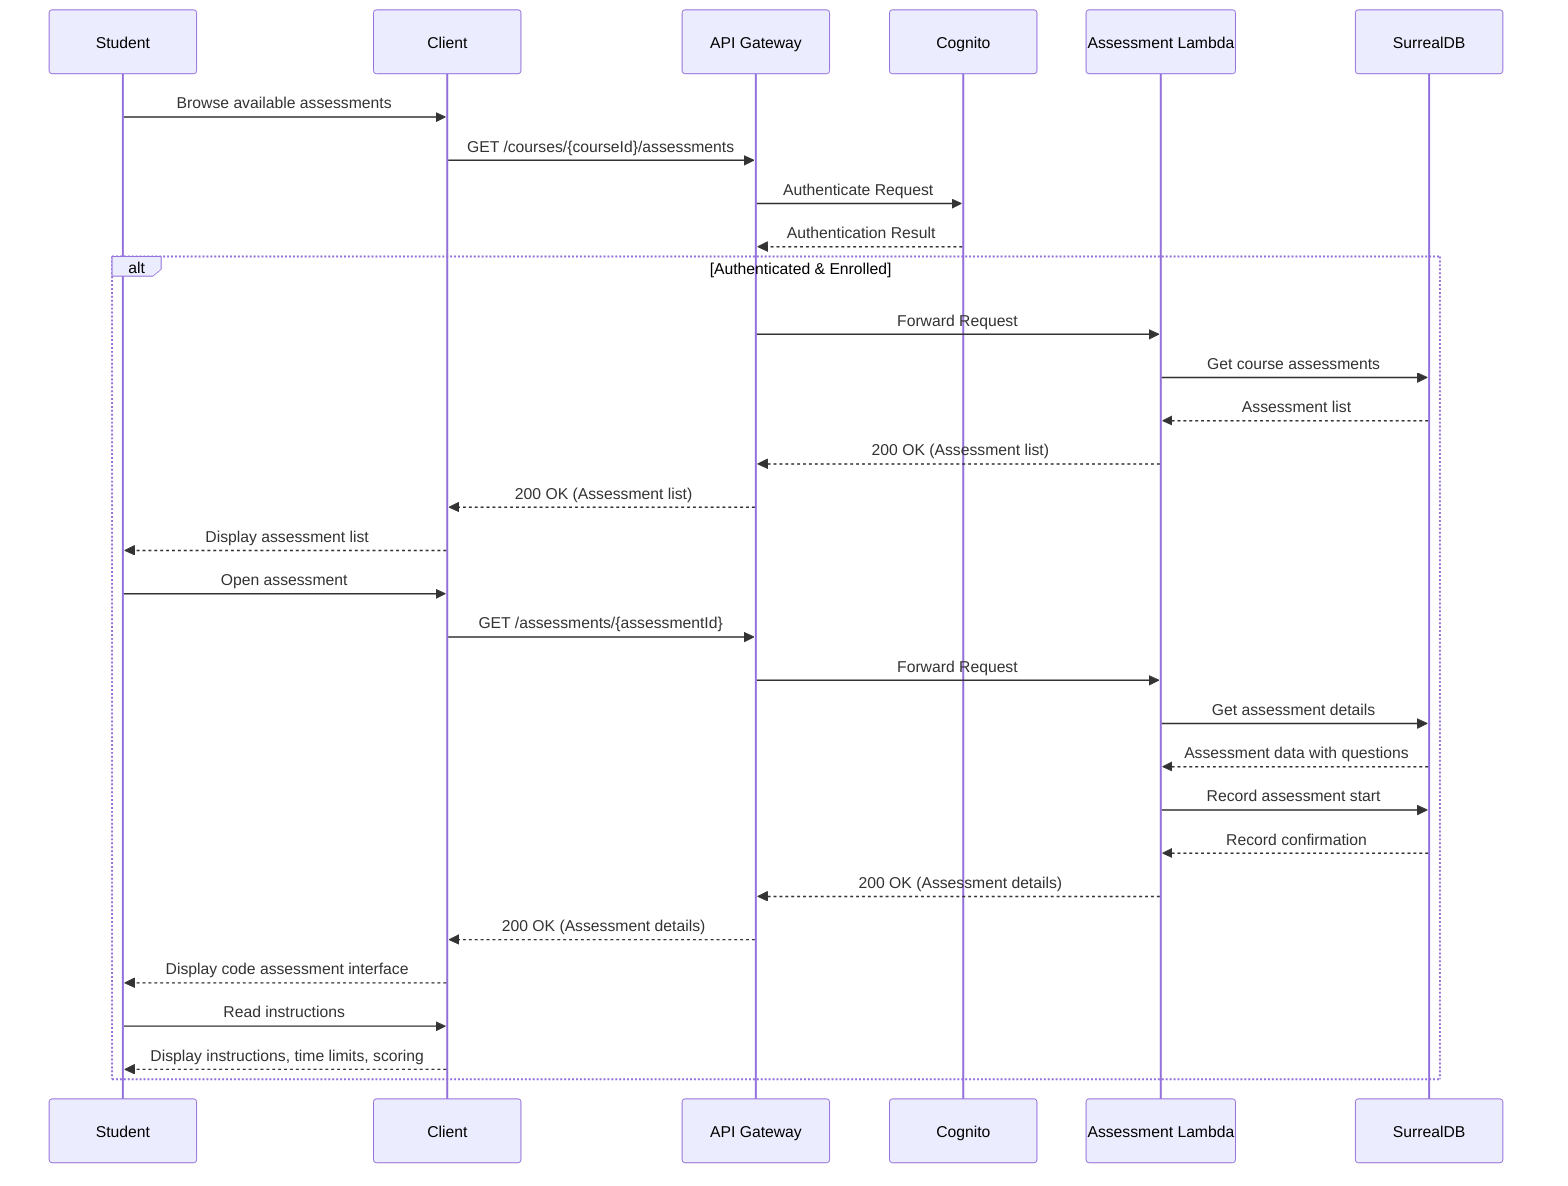sequenceDiagram
    participant Student
    participant Client
    participant APIGateway as API Gateway
    participant Cognito
    participant AssessmentLambda as Assessment Lambda
    participant SurrealDB
    
    Student->>Client: Browse available assessments
    Client->>APIGateway: GET /courses/{courseId}/assessments
    APIGateway->>Cognito: Authenticate Request
    Cognito-->>APIGateway: Authentication Result
    
    alt Authenticated & Enrolled
        APIGateway->>AssessmentLambda: Forward Request
        AssessmentLambda->>SurrealDB: Get course assessments
        SurrealDB-->>AssessmentLambda: Assessment list
        AssessmentLambda-->>APIGateway: 200 OK (Assessment list)
        APIGateway-->>Client: 200 OK (Assessment list)
        Client-->>Student: Display assessment list
        
        Student->>Client: Open assessment
        Client->>APIGateway: GET /assessments/{assessmentId}
        APIGateway->>AssessmentLambda: Forward Request
        AssessmentLambda->>SurrealDB: Get assessment details
        SurrealDB-->>AssessmentLambda: Assessment data with questions
        AssessmentLambda->>SurrealDB: Record assessment start
        SurrealDB-->>AssessmentLambda: Record confirmation
        AssessmentLambda-->>APIGateway: 200 OK (Assessment details)
        APIGateway-->>Client: 200 OK (Assessment details)
        Client-->>Student: Display code assessment interface
        
        Student->>Client: Read instructions
        Client-->>Student: Display instructions, time limits, scoring
    end